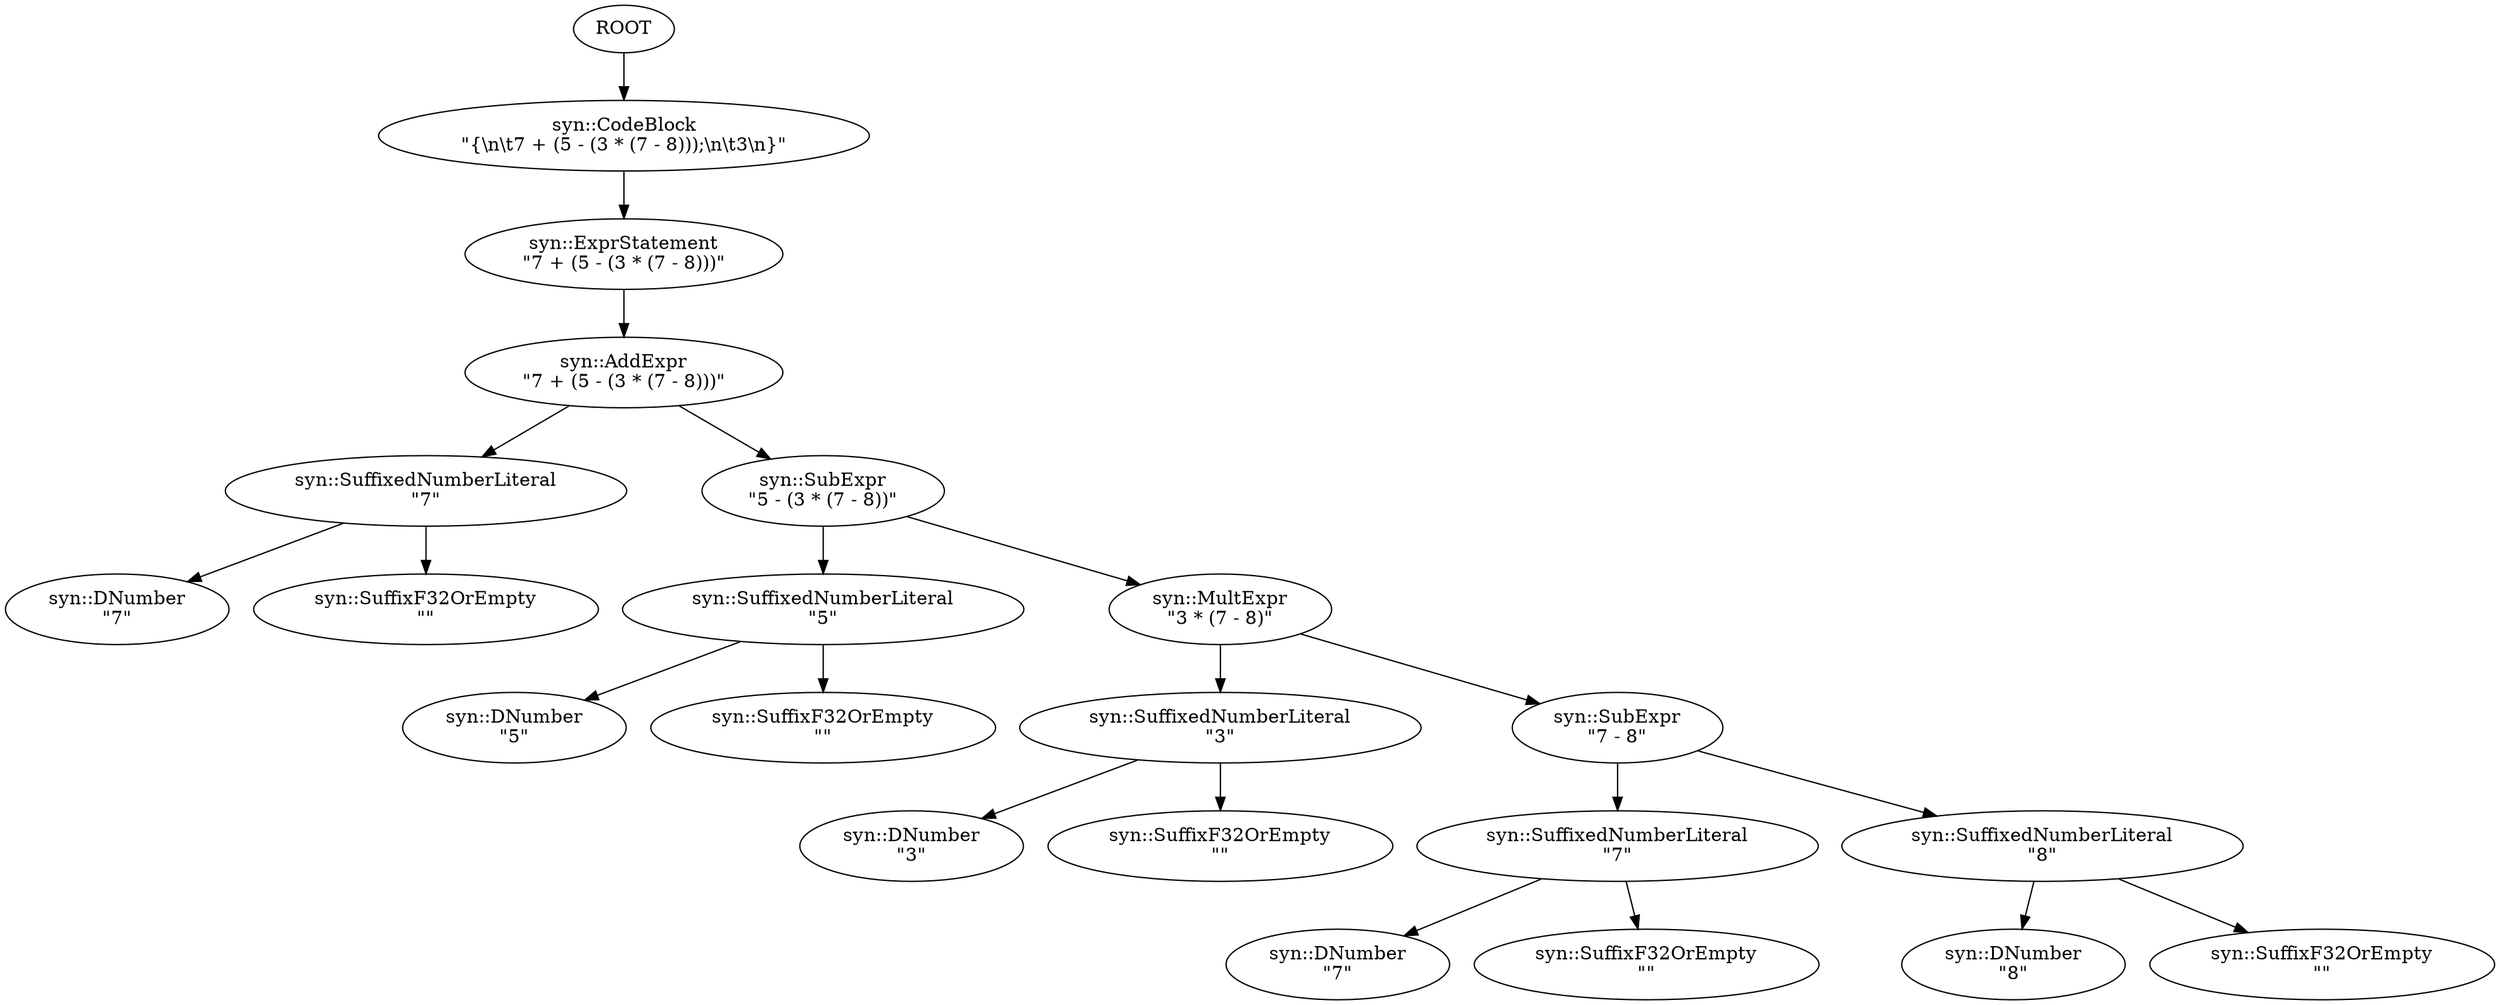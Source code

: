 digraph parse_tree
{
  x0x5560c8d8fcc0 [ label="ROOT" ]
  x0x5560c8d8fcc0 -> { x0x5560c8d8e890 }
  x0x5560c8d8e890 [ label="syn::CodeBlock\n\"{\\n\\t7 + (5 - (3 * (7 - 8)));\\n\\t3\\n}\"" ]
  x0x5560c8d8e890 -> { x0x5560c8d88f40 }
  x0x5560c8d88f40 [ label="syn::ExprStatement\n\"7 + (5 - (3 * (7 - 8)))\"" ]
  x0x5560c8d88f40 -> { x0x5560c8d93420 }
  x0x5560c8d93420 [ label="syn::AddExpr\n\"7 + (5 - (3 * (7 - 8)))\"" ]
  x0x5560c8d93420 -> { x0x5560c8d89180, x0x5560c8d8a9a0 }
  x0x5560c8d89180 [ label="syn::SuffixedNumberLiteral\n\"7\"" ]
  x0x5560c8d89180 -> { x0x5560c8d8a880, x0x5560c8d8a910 }
  x0x5560c8d8a880 [ label="syn::DNumber\n\"7\"" ]
  x0x5560c8d8a910 [ label="syn::SuffixF32OrEmpty\n\"\"" ]
  x0x5560c8d8a9a0 [ label="syn::SubExpr\n\"5 - (3 * (7 - 8))\"" ]
  x0x5560c8d8a9a0 -> { x0x5560c8d89b50, x0x5560c8d93150 }
  x0x5560c8d89b50 [ label="syn::SuffixedNumberLiteral\n\"5\"" ]
  x0x5560c8d89b50 -> { x0x5560c8d89c70, x0x5560c8d89d00 }
  x0x5560c8d89c70 [ label="syn::DNumber\n\"5\"" ]
  x0x5560c8d89d00 [ label="syn::SuffixF32OrEmpty\n\"\"" ]
  x0x5560c8d93150 [ label="syn::MultExpr\n\"3 * (7 - 8)\"" ]
  x0x5560c8d93150 -> { x0x5560c8d8c550, x0x5560c8d8bee0 }
  x0x5560c8d8c550 [ label="syn::SuffixedNumberLiteral\n\"3\"" ]
  x0x5560c8d8c550 -> { x0x5560c8d8c670, x0x5560c8d8c700 }
  x0x5560c8d8c670 [ label="syn::DNumber\n\"3\"" ]
  x0x5560c8d8c700 [ label="syn::SuffixF32OrEmpty\n\"\"" ]
  x0x5560c8d8bee0 [ label="syn::SubExpr\n\"7 - 8\"" ]
  x0x5560c8d8bee0 -> { x0x5560c8d89df0, x0x5560c8d8a1e0 }
  x0x5560c8d89df0 [ label="syn::SuffixedNumberLiteral\n\"7\"" ]
  x0x5560c8d89df0 -> { x0x5560c8d89f10, x0x5560c8d89fa0 }
  x0x5560c8d89f10 [ label="syn::DNumber\n\"7\"" ]
  x0x5560c8d89fa0 [ label="syn::SuffixF32OrEmpty\n\"\"" ]
  x0x5560c8d8a1e0 [ label="syn::SuffixedNumberLiteral\n\"8\"" ]
  x0x5560c8d8a1e0 -> { x0x5560c8d8a300, x0x5560c8d8a390 }
  x0x5560c8d8a300 [ label="syn::DNumber\n\"8\"" ]
  x0x5560c8d8a390 [ label="syn::SuffixF32OrEmpty\n\"\"" ]
}
